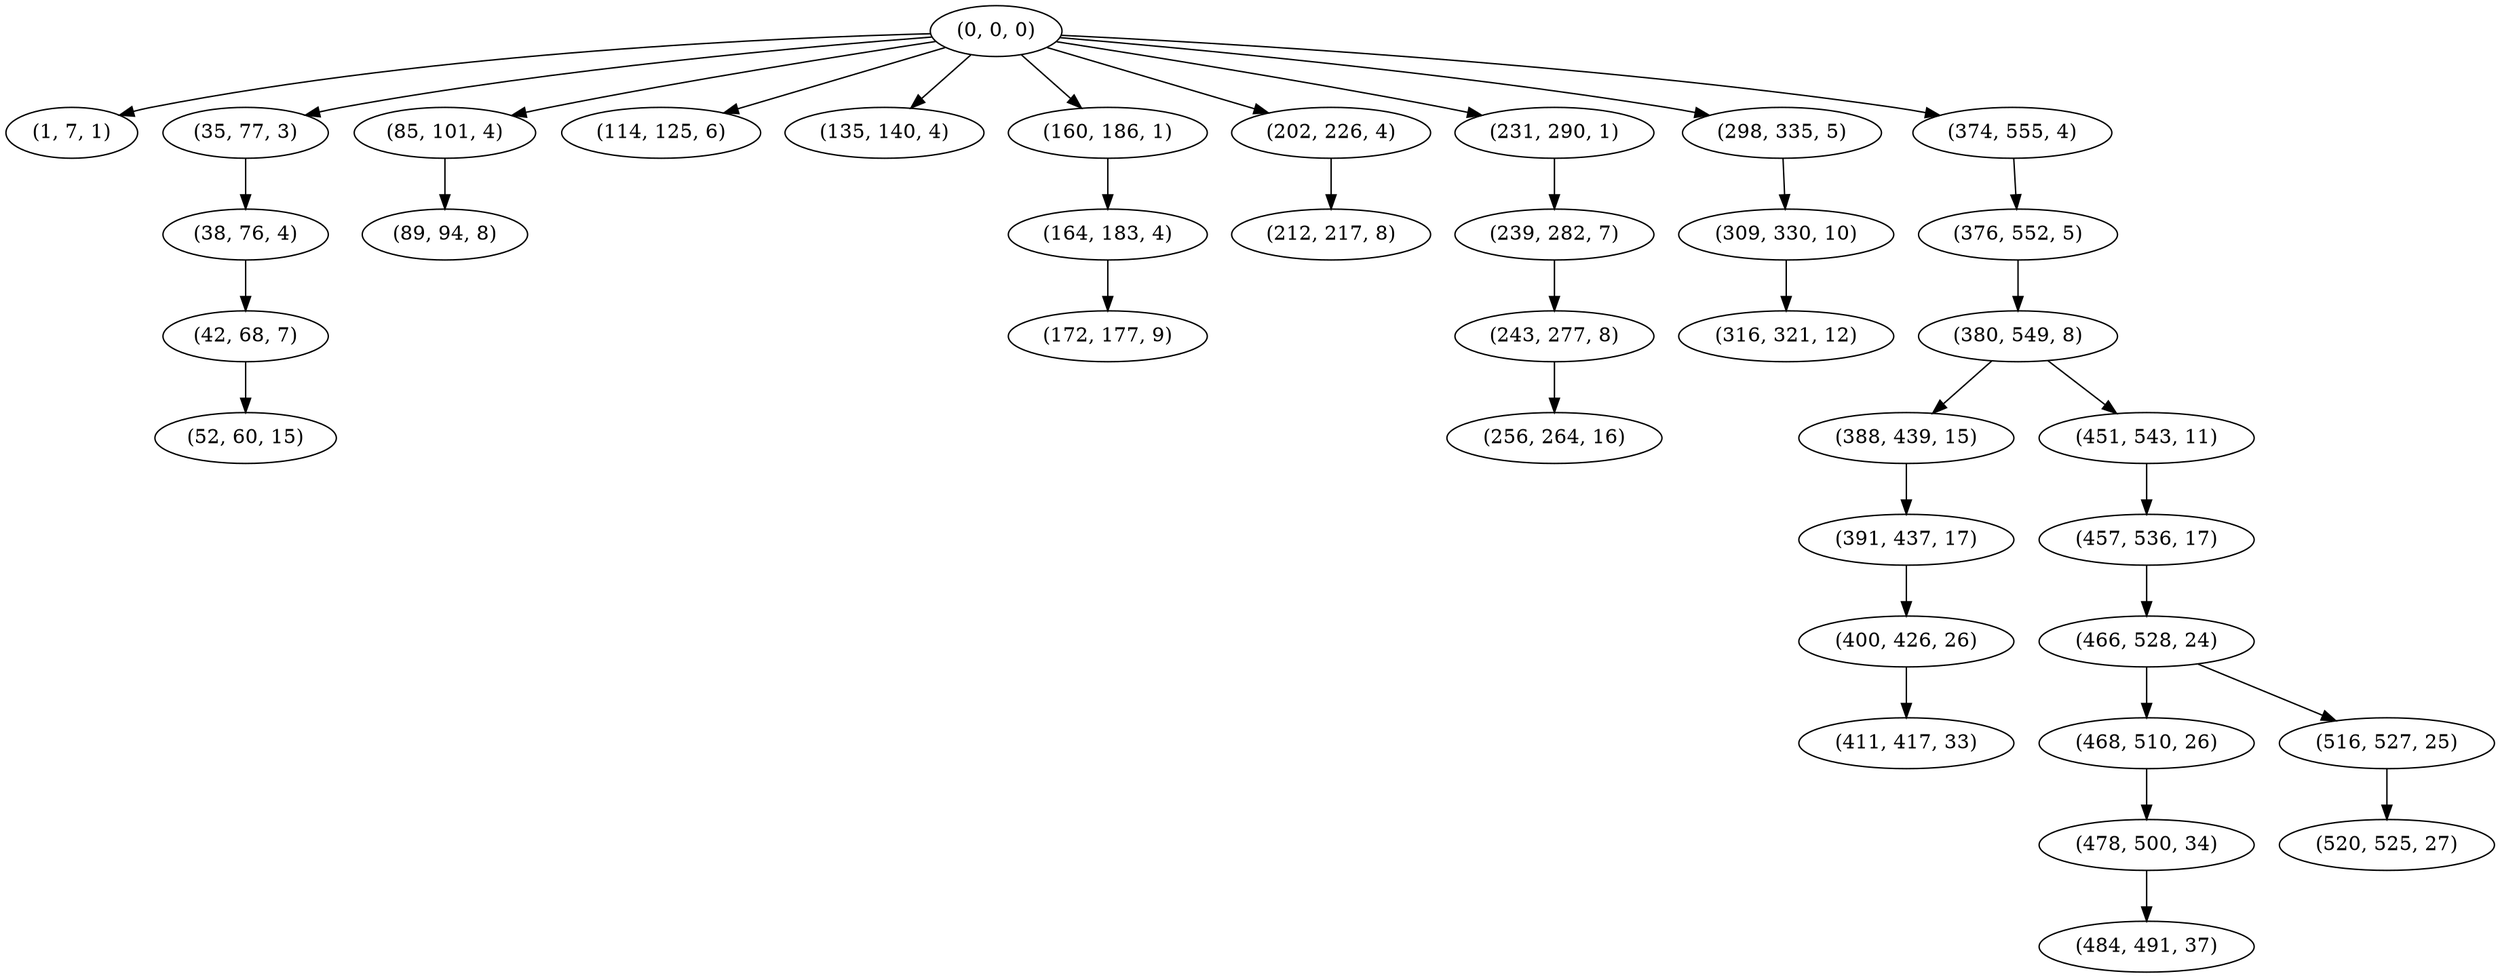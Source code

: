 digraph tree {
    "(0, 0, 0)";
    "(1, 7, 1)";
    "(35, 77, 3)";
    "(38, 76, 4)";
    "(42, 68, 7)";
    "(52, 60, 15)";
    "(85, 101, 4)";
    "(89, 94, 8)";
    "(114, 125, 6)";
    "(135, 140, 4)";
    "(160, 186, 1)";
    "(164, 183, 4)";
    "(172, 177, 9)";
    "(202, 226, 4)";
    "(212, 217, 8)";
    "(231, 290, 1)";
    "(239, 282, 7)";
    "(243, 277, 8)";
    "(256, 264, 16)";
    "(298, 335, 5)";
    "(309, 330, 10)";
    "(316, 321, 12)";
    "(374, 555, 4)";
    "(376, 552, 5)";
    "(380, 549, 8)";
    "(388, 439, 15)";
    "(391, 437, 17)";
    "(400, 426, 26)";
    "(411, 417, 33)";
    "(451, 543, 11)";
    "(457, 536, 17)";
    "(466, 528, 24)";
    "(468, 510, 26)";
    "(478, 500, 34)";
    "(484, 491, 37)";
    "(516, 527, 25)";
    "(520, 525, 27)";
    "(0, 0, 0)" -> "(1, 7, 1)";
    "(0, 0, 0)" -> "(35, 77, 3)";
    "(0, 0, 0)" -> "(85, 101, 4)";
    "(0, 0, 0)" -> "(114, 125, 6)";
    "(0, 0, 0)" -> "(135, 140, 4)";
    "(0, 0, 0)" -> "(160, 186, 1)";
    "(0, 0, 0)" -> "(202, 226, 4)";
    "(0, 0, 0)" -> "(231, 290, 1)";
    "(0, 0, 0)" -> "(298, 335, 5)";
    "(0, 0, 0)" -> "(374, 555, 4)";
    "(35, 77, 3)" -> "(38, 76, 4)";
    "(38, 76, 4)" -> "(42, 68, 7)";
    "(42, 68, 7)" -> "(52, 60, 15)";
    "(85, 101, 4)" -> "(89, 94, 8)";
    "(160, 186, 1)" -> "(164, 183, 4)";
    "(164, 183, 4)" -> "(172, 177, 9)";
    "(202, 226, 4)" -> "(212, 217, 8)";
    "(231, 290, 1)" -> "(239, 282, 7)";
    "(239, 282, 7)" -> "(243, 277, 8)";
    "(243, 277, 8)" -> "(256, 264, 16)";
    "(298, 335, 5)" -> "(309, 330, 10)";
    "(309, 330, 10)" -> "(316, 321, 12)";
    "(374, 555, 4)" -> "(376, 552, 5)";
    "(376, 552, 5)" -> "(380, 549, 8)";
    "(380, 549, 8)" -> "(388, 439, 15)";
    "(380, 549, 8)" -> "(451, 543, 11)";
    "(388, 439, 15)" -> "(391, 437, 17)";
    "(391, 437, 17)" -> "(400, 426, 26)";
    "(400, 426, 26)" -> "(411, 417, 33)";
    "(451, 543, 11)" -> "(457, 536, 17)";
    "(457, 536, 17)" -> "(466, 528, 24)";
    "(466, 528, 24)" -> "(468, 510, 26)";
    "(466, 528, 24)" -> "(516, 527, 25)";
    "(468, 510, 26)" -> "(478, 500, 34)";
    "(478, 500, 34)" -> "(484, 491, 37)";
    "(516, 527, 25)" -> "(520, 525, 27)";
}
